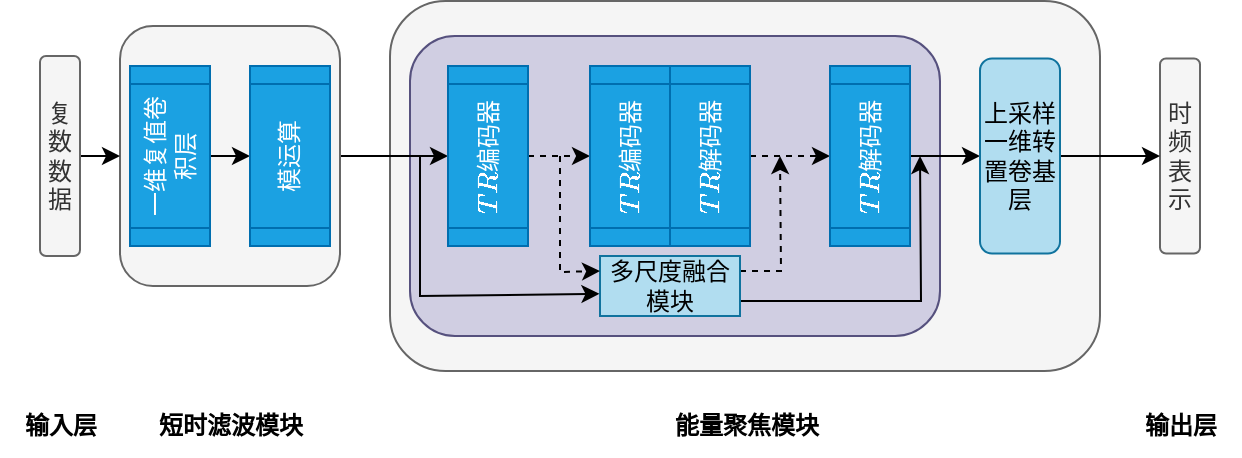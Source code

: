 <mxfile version="23.1.5" type="github">
  <diagram name="第 1 页" id="eZg-0Dp-y20ck0zG51El">
    <mxGraphModel dx="759" dy="1119" grid="1" gridSize="10" guides="1" tooltips="1" connect="1" arrows="1" fold="1" page="1" pageScale="1" pageWidth="827" pageHeight="1169" math="1" shadow="0">
      <root>
        <mxCell id="0" />
        <mxCell id="1" parent="0" />
        <mxCell id="9e6CwdYwOyAPm2Yg1dMi-1" value="" style="rounded=1;whiteSpace=wrap;html=1;fillColor=#f5f5f5;fontColor=#333333;strokeColor=#666666;" vertex="1" parent="1">
          <mxGeometry x="365" y="82.5" width="355" height="185" as="geometry" />
        </mxCell>
        <mxCell id="9e6CwdYwOyAPm2Yg1dMi-6" value="" style="rounded=1;whiteSpace=wrap;html=1;fillColor=#d0cee2;strokeColor=#56517e;" vertex="1" parent="1">
          <mxGeometry x="375" y="100" width="265" height="150" as="geometry" />
        </mxCell>
        <mxCell id="9e6CwdYwOyAPm2Yg1dMi-32" style="edgeStyle=orthogonalEdgeStyle;rounded=0;orthogonalLoop=1;jettySize=auto;html=1;exitX=1;exitY=0.5;exitDx=0;exitDy=0;" edge="1" parent="1" source="9e6CwdYwOyAPm2Yg1dMi-2" target="9e6CwdYwOyAPm2Yg1dMi-9">
          <mxGeometry relative="1" as="geometry" />
        </mxCell>
        <mxCell id="9e6CwdYwOyAPm2Yg1dMi-2" value="" style="rounded=1;whiteSpace=wrap;html=1;fillColor=#f5f5f5;fontColor=#333333;strokeColor=#666666;" vertex="1" parent="1">
          <mxGeometry x="230" y="95" width="110" height="130" as="geometry" />
        </mxCell>
        <mxCell id="9e6CwdYwOyAPm2Yg1dMi-58" style="edgeStyle=orthogonalEdgeStyle;rounded=0;orthogonalLoop=1;jettySize=auto;html=1;exitX=0.5;exitY=1;exitDx=0;exitDy=0;entryX=0.5;entryY=0;entryDx=0;entryDy=0;" edge="1" parent="1" source="9e6CwdYwOyAPm2Yg1dMi-3" target="9e6CwdYwOyAPm2Yg1dMi-4">
          <mxGeometry relative="1" as="geometry" />
        </mxCell>
        <mxCell id="9e6CwdYwOyAPm2Yg1dMi-3" value="一维复值卷积层" style="shape=process;whiteSpace=wrap;html=1;backgroundOutline=1;rotation=-90;fillColor=#1ba1e2;strokeColor=#006EAF;fontColor=#ffffff;" vertex="1" parent="1">
          <mxGeometry x="210" y="140" width="90" height="40" as="geometry" />
        </mxCell>
        <mxCell id="9e6CwdYwOyAPm2Yg1dMi-4" value="模运算" style="shape=process;whiteSpace=wrap;html=1;backgroundOutline=1;rotation=-90;fillColor=#1ba1e2;strokeColor=#006EAF;fontColor=#ffffff;" vertex="1" parent="1">
          <mxGeometry x="270" y="140" width="90" height="40" as="geometry" />
        </mxCell>
        <mxCell id="9e6CwdYwOyAPm2Yg1dMi-24" style="edgeStyle=orthogonalEdgeStyle;rounded=0;orthogonalLoop=1;jettySize=auto;html=1;exitX=1;exitY=0.5;exitDx=0;exitDy=0;entryX=0;entryY=0.5;entryDx=0;entryDy=0;" edge="1" parent="1" source="9e6CwdYwOyAPm2Yg1dMi-5" target="9e6CwdYwOyAPm2Yg1dMi-2">
          <mxGeometry relative="1" as="geometry" />
        </mxCell>
        <mxCell id="9e6CwdYwOyAPm2Yg1dMi-5" value="复数数据" style="rounded=1;whiteSpace=wrap;html=1;fillColor=#f5f5f5;fontColor=#333333;strokeColor=#666666;" vertex="1" parent="1">
          <mxGeometry x="190" y="110" width="20" height="100" as="geometry" />
        </mxCell>
        <mxCell id="9e6CwdYwOyAPm2Yg1dMi-38" style="edgeStyle=orthogonalEdgeStyle;rounded=0;orthogonalLoop=1;jettySize=auto;html=1;exitX=0.5;exitY=1;exitDx=0;exitDy=0;entryX=0.5;entryY=0;entryDx=0;entryDy=0;dashed=1;" edge="1" parent="1" source="9e6CwdYwOyAPm2Yg1dMi-9" target="9e6CwdYwOyAPm2Yg1dMi-13">
          <mxGeometry relative="1" as="geometry" />
        </mxCell>
        <mxCell id="9e6CwdYwOyAPm2Yg1dMi-9" value="$$TR编码器$$" style="shape=process;whiteSpace=wrap;html=1;backgroundOutline=1;rotation=-90;fillColor=#1ba1e2;strokeColor=#006EAF;fontColor=#ffffff;" vertex="1" parent="1">
          <mxGeometry x="369" y="140" width="90" height="40" as="geometry" />
        </mxCell>
        <mxCell id="9e6CwdYwOyAPm2Yg1dMi-13" value="$$TR编码器$$" style="shape=process;whiteSpace=wrap;html=1;backgroundOutline=1;rotation=-90;fillColor=#1ba1e2;fontColor=#ffffff;strokeColor=#006EAF;" vertex="1" parent="1">
          <mxGeometry x="440" y="140" width="90" height="40" as="geometry" />
        </mxCell>
        <mxCell id="9e6CwdYwOyAPm2Yg1dMi-39" style="edgeStyle=orthogonalEdgeStyle;rounded=0;orthogonalLoop=1;jettySize=auto;html=1;exitX=0.5;exitY=1;exitDx=0;exitDy=0;entryX=0.5;entryY=0;entryDx=0;entryDy=0;dashed=1;" edge="1" parent="1" source="9e6CwdYwOyAPm2Yg1dMi-14" target="9e6CwdYwOyAPm2Yg1dMi-15">
          <mxGeometry relative="1" as="geometry" />
        </mxCell>
        <mxCell id="9e6CwdYwOyAPm2Yg1dMi-14" value="$$TR解码器$$" style="shape=process;whiteSpace=wrap;html=1;backgroundOutline=1;rotation=-90;fillColor=#1ba1e2;fontColor=#ffffff;strokeColor=#006EAF;" vertex="1" parent="1">
          <mxGeometry x="480" y="140" width="90" height="40" as="geometry" />
        </mxCell>
        <mxCell id="9e6CwdYwOyAPm2Yg1dMi-46" style="edgeStyle=orthogonalEdgeStyle;rounded=0;orthogonalLoop=1;jettySize=auto;html=1;exitX=0.5;exitY=1;exitDx=0;exitDy=0;entryX=0;entryY=0.5;entryDx=0;entryDy=0;" edge="1" parent="1" source="9e6CwdYwOyAPm2Yg1dMi-15" target="9e6CwdYwOyAPm2Yg1dMi-43">
          <mxGeometry relative="1" as="geometry" />
        </mxCell>
        <mxCell id="9e6CwdYwOyAPm2Yg1dMi-15" value="$$TR解码器$$" style="shape=process;whiteSpace=wrap;html=1;backgroundOutline=1;rotation=-90;fillColor=#1ba1e2;fontColor=#ffffff;strokeColor=#006EAF;" vertex="1" parent="1">
          <mxGeometry x="560" y="140" width="90" height="40" as="geometry" />
        </mxCell>
        <mxCell id="9e6CwdYwOyAPm2Yg1dMi-49" style="edgeStyle=orthogonalEdgeStyle;rounded=0;orthogonalLoop=1;jettySize=auto;html=1;exitX=1;exitY=0.25;exitDx=0;exitDy=0;dashed=1;" edge="1" parent="1" source="9e6CwdYwOyAPm2Yg1dMi-17">
          <mxGeometry relative="1" as="geometry">
            <mxPoint x="560" y="160" as="targetPoint" />
          </mxGeometry>
        </mxCell>
        <mxCell id="9e6CwdYwOyAPm2Yg1dMi-52" style="edgeStyle=orthogonalEdgeStyle;rounded=0;orthogonalLoop=1;jettySize=auto;html=1;exitX=1;exitY=0.75;exitDx=0;exitDy=0;" edge="1" parent="1" source="9e6CwdYwOyAPm2Yg1dMi-17">
          <mxGeometry relative="1" as="geometry">
            <mxPoint x="630" y="160" as="targetPoint" />
          </mxGeometry>
        </mxCell>
        <mxCell id="9e6CwdYwOyAPm2Yg1dMi-17" value="多尺度融合模块" style="rounded=0;whiteSpace=wrap;html=1;fillColor=#b1ddf0;strokeColor=#10739e;" vertex="1" parent="1">
          <mxGeometry x="470" y="210" width="70" height="30" as="geometry" />
        </mxCell>
        <mxCell id="9e6CwdYwOyAPm2Yg1dMi-26" value="时频表示" style="rounded=1;whiteSpace=wrap;html=1;fillColor=#f5f5f5;fontColor=#333333;strokeColor=#666666;" vertex="1" parent="1">
          <mxGeometry x="750" y="111.25" width="20" height="97.5" as="geometry" />
        </mxCell>
        <mxCell id="9e6CwdYwOyAPm2Yg1dMi-53" style="edgeStyle=orthogonalEdgeStyle;rounded=0;orthogonalLoop=1;jettySize=auto;html=1;exitX=1;exitY=0.5;exitDx=0;exitDy=0;entryX=0;entryY=0.5;entryDx=0;entryDy=0;" edge="1" parent="1" source="9e6CwdYwOyAPm2Yg1dMi-43" target="9e6CwdYwOyAPm2Yg1dMi-26">
          <mxGeometry relative="1" as="geometry" />
        </mxCell>
        <mxCell id="9e6CwdYwOyAPm2Yg1dMi-43" value="上采样一维转置卷基层" style="rounded=1;whiteSpace=wrap;html=1;fillColor=#b1ddf0;strokeColor=#10739e;" vertex="1" parent="1">
          <mxGeometry x="660" y="111.25" width="40" height="97.5" as="geometry" />
        </mxCell>
        <mxCell id="9e6CwdYwOyAPm2Yg1dMi-47" value="" style="endArrow=classic;html=1;rounded=0;entryX=-0.004;entryY=0.63;entryDx=0;entryDy=0;entryPerimeter=0;" edge="1" parent="1" target="9e6CwdYwOyAPm2Yg1dMi-17">
          <mxGeometry width="50" height="50" relative="1" as="geometry">
            <mxPoint x="380" y="160" as="sourcePoint" />
            <mxPoint x="530" y="230" as="targetPoint" />
            <Array as="points">
              <mxPoint x="380" y="230" />
            </Array>
          </mxGeometry>
        </mxCell>
        <mxCell id="9e6CwdYwOyAPm2Yg1dMi-48" value="" style="endArrow=classic;html=1;rounded=0;entryX=0;entryY=0.25;entryDx=0;entryDy=0;dashed=1;" edge="1" parent="1" target="9e6CwdYwOyAPm2Yg1dMi-17">
          <mxGeometry width="50" height="50" relative="1" as="geometry">
            <mxPoint x="450" y="160" as="sourcePoint" />
            <mxPoint x="530.28" y="229" as="targetPoint" />
            <Array as="points">
              <mxPoint x="450" y="218" />
            </Array>
          </mxGeometry>
        </mxCell>
        <mxCell id="9e6CwdYwOyAPm2Yg1dMi-54" value="&lt;b&gt;输入层&lt;/b&gt;" style="text;html=1;align=center;verticalAlign=middle;resizable=0;points=[];autosize=1;strokeColor=none;fillColor=none;" vertex="1" parent="1">
          <mxGeometry x="170" y="280" width="60" height="30" as="geometry" />
        </mxCell>
        <mxCell id="9e6CwdYwOyAPm2Yg1dMi-55" value="&lt;b&gt;输出层&lt;/b&gt;" style="text;html=1;align=center;verticalAlign=middle;resizable=0;points=[];autosize=1;strokeColor=none;fillColor=none;" vertex="1" parent="1">
          <mxGeometry x="730" y="280" width="60" height="30" as="geometry" />
        </mxCell>
        <mxCell id="9e6CwdYwOyAPm2Yg1dMi-59" value="&lt;b&gt;短时滤波模块&lt;/b&gt;" style="text;html=1;align=center;verticalAlign=middle;resizable=0;points=[];autosize=1;strokeColor=none;fillColor=none;" vertex="1" parent="1">
          <mxGeometry x="235" y="280" width="100" height="30" as="geometry" />
        </mxCell>
        <mxCell id="9e6CwdYwOyAPm2Yg1dMi-60" value="&lt;b&gt;能量聚焦模块&lt;/b&gt;" style="text;html=1;align=center;verticalAlign=middle;resizable=0;points=[];autosize=1;strokeColor=none;fillColor=none;" vertex="1" parent="1">
          <mxGeometry x="492.5" y="280" width="100" height="30" as="geometry" />
        </mxCell>
      </root>
    </mxGraphModel>
  </diagram>
</mxfile>
